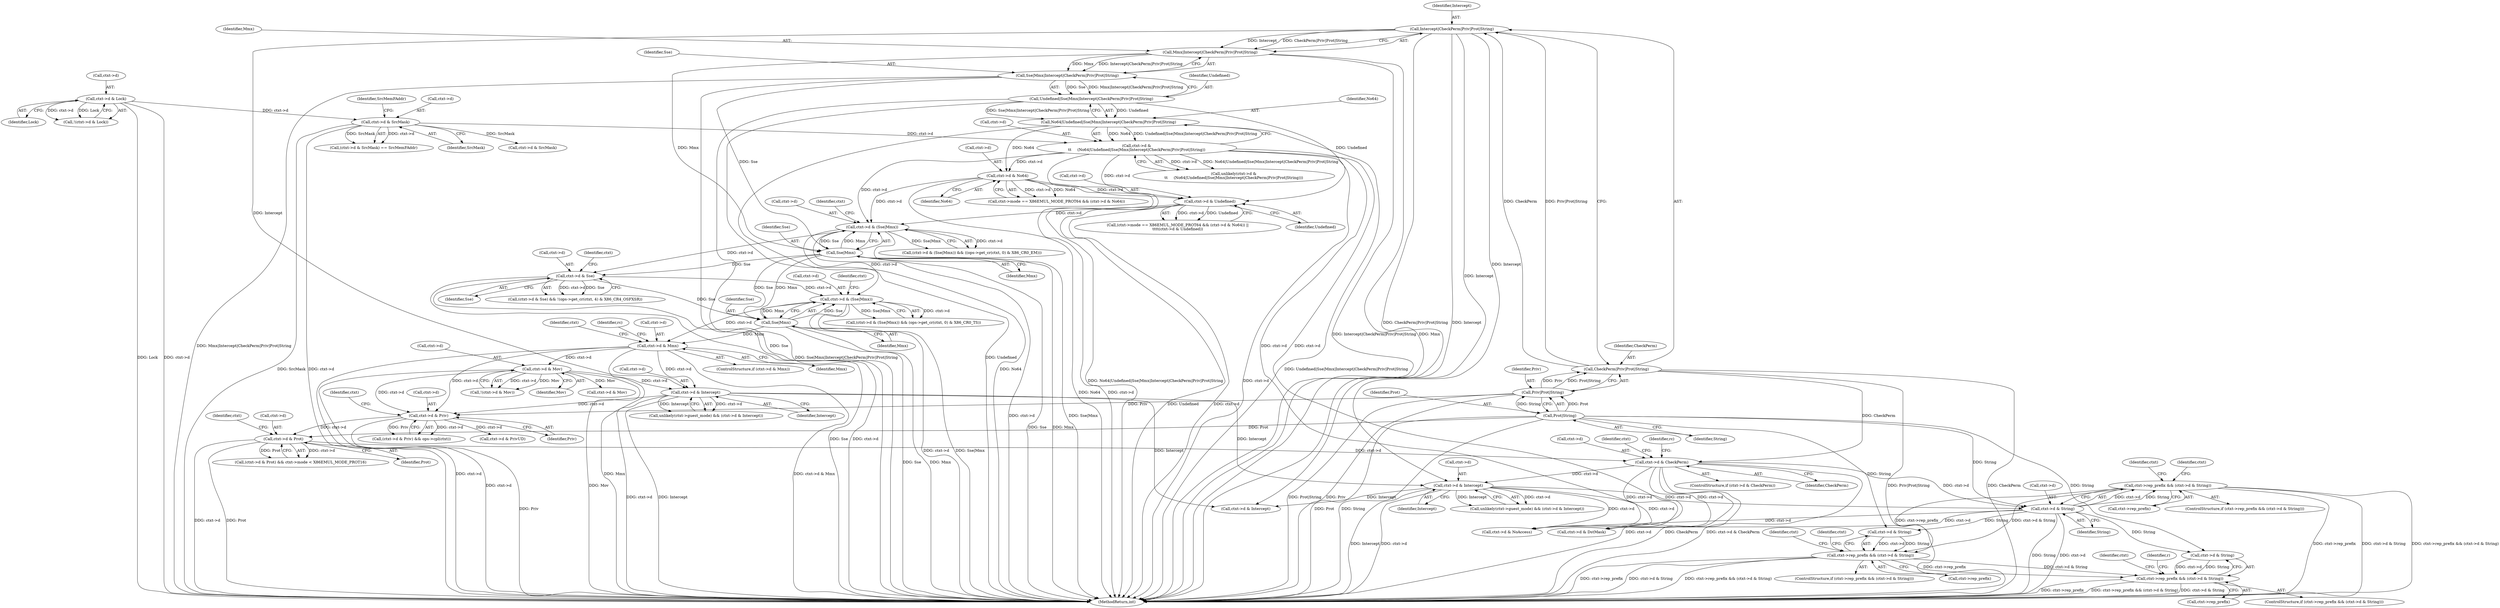 digraph "0_linux_234f3ce485d54017f15cf5e0699cff4100121601_8@pointer" {
"1000473" [label="(Call,ctxt->rep_prefix && (ctxt->d & String))"];
"1000477" [label="(Call,ctxt->d & String)"];
"1000432" [label="(Call,ctxt->d & CheckPerm)"];
"1000415" [label="(Call,ctxt->d & Prot)"];
"1000388" [label="(Call,ctxt->d & Priv)"];
"1000350" [label="(Call,ctxt->d & Mov)"];
"1000321" [label="(Call,ctxt->d & Mmx)"];
"1000302" [label="(Call,ctxt->d & (Sse|Mmx))"];
"1000283" [label="(Call,ctxt->d & Sse)"];
"1000270" [label="(Call,ctxt->d & (Sse|Mmx))"];
"1000251" [label="(Call,ctxt->d & No64)"];
"1000221" [label="(Call,ctxt->d &\n\t\t     (No64|Undefined|Sse|Mmx|Intercept|CheckPerm|Priv|Prot|String))"];
"1000200" [label="(Call,ctxt->d & SrcMask)"];
"1000179" [label="(Call,ctxt->d & Lock)"];
"1000225" [label="(Call,No64|Undefined|Sse|Mmx|Intercept|CheckPerm|Priv|Prot|String)"];
"1000227" [label="(Call,Undefined|Sse|Mmx|Intercept|CheckPerm|Priv|Prot|String)"];
"1000229" [label="(Call,Sse|Mmx|Intercept|CheckPerm|Priv|Prot|String)"];
"1000231" [label="(Call,Mmx|Intercept|CheckPerm|Priv|Prot|String)"];
"1000233" [label="(Call,Intercept|CheckPerm|Priv|Prot|String)"];
"1000235" [label="(Call,CheckPerm|Priv|Prot|String)"];
"1000237" [label="(Call,Priv|Prot|String)"];
"1000239" [label="(Call,Prot|String)"];
"1000256" [label="(Call,ctxt->d & Undefined)"];
"1000274" [label="(Call,Sse|Mmx)"];
"1000306" [label="(Call,Sse|Mmx)"];
"1000367" [label="(Call,ctxt->d & Intercept)"];
"1000453" [label="(Call,ctxt->d & Intercept)"];
"1000684" [label="(Call,ctxt->rep_prefix && (ctxt->d & String))"];
"1001089" [label="(Call,ctxt->rep_prefix && (ctxt->d & String))"];
"1001188" [label="(Identifier,ctxt)"];
"1000180" [label="(Call,ctxt->d)"];
"1000350" [label="(Call,ctxt->d & Mov)"];
"1000416" [label="(Call,ctxt->d)"];
"1000454" [label="(Call,ctxt->d)"];
"1000362" [label="(Call,unlikely(ctxt->guest_mode) && (ctxt->d & Intercept))"];
"1000419" [label="(Identifier,Prot)"];
"1000613" [label="(Call,ctxt->d & Mov)"];
"1000235" [label="(Call,CheckPerm|Priv|Prot|String)"];
"1000233" [label="(Call,Intercept|CheckPerm|Priv|Prot|String)"];
"1000183" [label="(Identifier,Lock)"];
"1000431" [label="(ControlStructure,if (ctxt->d & CheckPerm))"];
"1000276" [label="(Identifier,Mmx)"];
"1000368" [label="(Call,ctxt->d)"];
"1000274" [label="(Call,Sse|Mmx)"];
"1000256" [label="(Call,ctxt->d & Undefined)"];
"1000308" [label="(Identifier,Mmx)"];
"1000414" [label="(Call,(ctxt->d & Prot) && ctxt->mode < X86EMUL_MODE_PROT16)"];
"1000473" [label="(Call,ctxt->rep_prefix && (ctxt->d & String))"];
"1000415" [label="(Call,ctxt->d & Prot)"];
"1001090" [label="(Call,ctxt->rep_prefix)"];
"1000269" [label="(Call,(ctxt->d & (Sse|Mmx)) && ((ops->get_cr(ctxt, 0) & X86_CR0_EM)))"];
"1000220" [label="(Call,unlikely(ctxt->d &\n\t\t     (No64|Undefined|Sse|Mmx|Intercept|CheckPerm|Priv|Prot|String)))"];
"1000685" [label="(Call,ctxt->rep_prefix)"];
"1001093" [label="(Call,ctxt->d & String)"];
"1000279" [label="(Identifier,ctxt)"];
"1000392" [label="(Identifier,Priv)"];
"1000453" [label="(Call,ctxt->d & Intercept)"];
"1000234" [label="(Identifier,Intercept)"];
"1000481" [label="(Identifier,String)"];
"1000387" [label="(Call,(ctxt->d & Priv) && ops->cpl(ctxt))"];
"1000351" [label="(Call,ctxt->d)"];
"1000683" [label="(ControlStructure,if (ctxt->rep_prefix && (ctxt->d & String)))"];
"1000688" [label="(Call,ctxt->d & String)"];
"1000325" [label="(Identifier,Mmx)"];
"1000695" [label="(Identifier,ctxt)"];
"1000275" [label="(Identifier,Sse)"];
"1000270" [label="(Call,ctxt->d & (Sse|Mmx))"];
"1000284" [label="(Call,ctxt->d)"];
"1000239" [label="(Call,Prot|String)"];
"1000684" [label="(Call,ctxt->rep_prefix && (ctxt->d & String))"];
"1000432" [label="(Call,ctxt->d & CheckPerm)"];
"1000232" [label="(Identifier,Mmx)"];
"1000283" [label="(Call,ctxt->d & Sse)"];
"1000227" [label="(Call,Undefined|Sse|Mmx|Intercept|CheckPerm|Priv|Prot|String)"];
"1000389" [label="(Call,ctxt->d)"];
"1000236" [label="(Identifier,CheckPerm)"];
"1000365" [label="(Identifier,ctxt)"];
"1000230" [label="(Identifier,Sse)"];
"1000307" [label="(Identifier,Sse)"];
"1000303" [label="(Call,ctxt->d)"];
"1000251" [label="(Call,ctxt->d & No64)"];
"1000371" [label="(Identifier,Intercept)"];
"1000231" [label="(Call,Mmx|Intercept|CheckPerm|Priv|Prot|String)"];
"1000244" [label="(Call,(ctxt->mode == X86EMUL_MODE_PROT64 && (ctxt->d & No64)) ||\n\t\t\t\t(ctxt->d & Undefined))"];
"1001088" [label="(ControlStructure,if (ctxt->rep_prefix && (ctxt->d & String)))"];
"1000282" [label="(Call,(ctxt->d & Sse) && !(ops->get_cr(ctxt, 4) & X86_CR4_OSFXSR))"];
"1000260" [label="(Identifier,Undefined)"];
"1000701" [label="(Identifier,ctxt)"];
"1000664" [label="(Call,ctxt->d & Intercept)"];
"1000271" [label="(Call,ctxt->d)"];
"1000474" [label="(Call,ctxt->rep_prefix)"];
"1000204" [label="(Identifier,SrcMask)"];
"1000245" [label="(Call,ctxt->mode == X86EMUL_MODE_PROT64 && (ctxt->d & No64))"];
"1000287" [label="(Identifier,Sse)"];
"1000436" [label="(Identifier,CheckPerm)"];
"1000433" [label="(Call,ctxt->d)"];
"1000349" [label="(Call,!(ctxt->d & Mov))"];
"1000229" [label="(Call,Sse|Mmx|Intercept|CheckPerm|Priv|Prot|String)"];
"1000472" [label="(ControlStructure,if (ctxt->rep_prefix && (ctxt->d & String)))"];
"1001089" [label="(Call,ctxt->rep_prefix && (ctxt->d & String))"];
"1001102" [label="(Identifier,r)"];
"1000328" [label="(Identifier,rc)"];
"1000301" [label="(Call,(ctxt->d & (Sse|Mmx)) && (ops->get_cr(ctxt, 0) & X86_CR0_TS))"];
"1000451" [label="(Identifier,ctxt)"];
"1000238" [label="(Identifier,Priv)"];
"1000199" [label="(Call,(ctxt->d & SrcMask) == SrcMemFAddr)"];
"1000237" [label="(Call,Priv|Prot|String)"];
"1000240" [label="(Identifier,Prot)"];
"1000394" [label="(Identifier,ctxt)"];
"1000457" [label="(Identifier,Intercept)"];
"1000201" [label="(Call,ctxt->d)"];
"1000322" [label="(Call,ctxt->d)"];
"1000226" [label="(Identifier,No64)"];
"1001474" [label="(MethodReturn,int)"];
"1000321" [label="(Call,ctxt->d & Mmx)"];
"1000515" [label="(Call,ctxt->d & NoAccess)"];
"1000222" [label="(Call,ctxt->d)"];
"1000205" [label="(Identifier,SrcMemFAddr)"];
"1000367" [label="(Call,ctxt->d & Intercept)"];
"1000486" [label="(Identifier,ctxt)"];
"1000596" [label="(Call,ctxt->d & DstMask)"];
"1000241" [label="(Identifier,String)"];
"1000228" [label="(Identifier,Undefined)"];
"1000478" [label="(Call,ctxt->d)"];
"1000221" [label="(Call,ctxt->d &\n\t\t     (No64|Undefined|Sse|Mmx|Intercept|CheckPerm|Priv|Prot|String))"];
"1001060" [label="(Call,ctxt->d & SrcMask)"];
"1000311" [label="(Identifier,ctxt)"];
"1000477" [label="(Call,ctxt->d & String)"];
"1000448" [label="(Call,unlikely(ctxt->guest_mode) && (ctxt->d & Intercept))"];
"1000257" [label="(Call,ctxt->d)"];
"1000200" [label="(Call,ctxt->d & SrcMask)"];
"1000225" [label="(Call,No64|Undefined|Sse|Mmx|Intercept|CheckPerm|Priv|Prot|String)"];
"1000510" [label="(Identifier,ctxt)"];
"1000302" [label="(Call,ctxt->d & (Sse|Mmx))"];
"1000397" [label="(Call,ctxt->d & PrivUD)"];
"1000179" [label="(Call,ctxt->d & Lock)"];
"1000388" [label="(Call,ctxt->d & Priv)"];
"1000178" [label="(Call,!(ctxt->d & Lock))"];
"1000291" [label="(Identifier,ctxt)"];
"1000306" [label="(Call,Sse|Mmx)"];
"1000422" [label="(Identifier,ctxt)"];
"1000354" [label="(Identifier,Mov)"];
"1000320" [label="(ControlStructure,if (ctxt->d & Mmx))"];
"1000439" [label="(Identifier,rc)"];
"1000252" [label="(Call,ctxt->d)"];
"1000255" [label="(Identifier,No64)"];
"1000473" -> "1000472"  [label="AST: "];
"1000473" -> "1000474"  [label="CFG: "];
"1000473" -> "1000477"  [label="CFG: "];
"1000474" -> "1000473"  [label="AST: "];
"1000477" -> "1000473"  [label="AST: "];
"1000486" -> "1000473"  [label="CFG: "];
"1000510" -> "1000473"  [label="CFG: "];
"1000473" -> "1001474"  [label="DDG: ctxt->rep_prefix"];
"1000473" -> "1001474"  [label="DDG: ctxt->d & String"];
"1000473" -> "1001474"  [label="DDG: ctxt->rep_prefix && (ctxt->d & String)"];
"1000477" -> "1000473"  [label="DDG: ctxt->d"];
"1000477" -> "1000473"  [label="DDG: String"];
"1000473" -> "1000684"  [label="DDG: ctxt->rep_prefix"];
"1000473" -> "1000684"  [label="DDG: ctxt->d & String"];
"1000477" -> "1000481"  [label="CFG: "];
"1000478" -> "1000477"  [label="AST: "];
"1000481" -> "1000477"  [label="AST: "];
"1000477" -> "1001474"  [label="DDG: String"];
"1000477" -> "1001474"  [label="DDG: ctxt->d"];
"1000432" -> "1000477"  [label="DDG: ctxt->d"];
"1000453" -> "1000477"  [label="DDG: ctxt->d"];
"1000239" -> "1000477"  [label="DDG: String"];
"1000477" -> "1000515"  [label="DDG: ctxt->d"];
"1000477" -> "1000596"  [label="DDG: ctxt->d"];
"1000477" -> "1000688"  [label="DDG: String"];
"1000477" -> "1001093"  [label="DDG: String"];
"1000432" -> "1000431"  [label="AST: "];
"1000432" -> "1000436"  [label="CFG: "];
"1000433" -> "1000432"  [label="AST: "];
"1000436" -> "1000432"  [label="AST: "];
"1000439" -> "1000432"  [label="CFG: "];
"1000451" -> "1000432"  [label="CFG: "];
"1000432" -> "1001474"  [label="DDG: CheckPerm"];
"1000432" -> "1001474"  [label="DDG: ctxt->d & CheckPerm"];
"1000432" -> "1001474"  [label="DDG: ctxt->d"];
"1000415" -> "1000432"  [label="DDG: ctxt->d"];
"1000235" -> "1000432"  [label="DDG: CheckPerm"];
"1000432" -> "1000453"  [label="DDG: ctxt->d"];
"1000432" -> "1000515"  [label="DDG: ctxt->d"];
"1000432" -> "1000596"  [label="DDG: ctxt->d"];
"1000415" -> "1000414"  [label="AST: "];
"1000415" -> "1000419"  [label="CFG: "];
"1000416" -> "1000415"  [label="AST: "];
"1000419" -> "1000415"  [label="AST: "];
"1000422" -> "1000415"  [label="CFG: "];
"1000414" -> "1000415"  [label="CFG: "];
"1000415" -> "1001474"  [label="DDG: ctxt->d"];
"1000415" -> "1001474"  [label="DDG: Prot"];
"1000415" -> "1000414"  [label="DDG: ctxt->d"];
"1000415" -> "1000414"  [label="DDG: Prot"];
"1000388" -> "1000415"  [label="DDG: ctxt->d"];
"1000239" -> "1000415"  [label="DDG: Prot"];
"1000388" -> "1000387"  [label="AST: "];
"1000388" -> "1000392"  [label="CFG: "];
"1000389" -> "1000388"  [label="AST: "];
"1000392" -> "1000388"  [label="AST: "];
"1000394" -> "1000388"  [label="CFG: "];
"1000387" -> "1000388"  [label="CFG: "];
"1000388" -> "1001474"  [label="DDG: Priv"];
"1000388" -> "1000387"  [label="DDG: ctxt->d"];
"1000388" -> "1000387"  [label="DDG: Priv"];
"1000350" -> "1000388"  [label="DDG: ctxt->d"];
"1000367" -> "1000388"  [label="DDG: ctxt->d"];
"1000321" -> "1000388"  [label="DDG: ctxt->d"];
"1000237" -> "1000388"  [label="DDG: Priv"];
"1000388" -> "1000397"  [label="DDG: ctxt->d"];
"1000350" -> "1000349"  [label="AST: "];
"1000350" -> "1000354"  [label="CFG: "];
"1000351" -> "1000350"  [label="AST: "];
"1000354" -> "1000350"  [label="AST: "];
"1000349" -> "1000350"  [label="CFG: "];
"1000350" -> "1001474"  [label="DDG: ctxt->d"];
"1000350" -> "1001474"  [label="DDG: Mov"];
"1000350" -> "1000349"  [label="DDG: ctxt->d"];
"1000350" -> "1000349"  [label="DDG: Mov"];
"1000321" -> "1000350"  [label="DDG: ctxt->d"];
"1000350" -> "1000367"  [label="DDG: ctxt->d"];
"1000350" -> "1000613"  [label="DDG: Mov"];
"1000321" -> "1000320"  [label="AST: "];
"1000321" -> "1000325"  [label="CFG: "];
"1000322" -> "1000321"  [label="AST: "];
"1000325" -> "1000321"  [label="AST: "];
"1000328" -> "1000321"  [label="CFG: "];
"1000365" -> "1000321"  [label="CFG: "];
"1000321" -> "1001474"  [label="DDG: ctxt->d"];
"1000321" -> "1001474"  [label="DDG: Mmx"];
"1000321" -> "1001474"  [label="DDG: ctxt->d & Mmx"];
"1000302" -> "1000321"  [label="DDG: ctxt->d"];
"1000306" -> "1000321"  [label="DDG: Mmx"];
"1000321" -> "1000367"  [label="DDG: ctxt->d"];
"1000302" -> "1000301"  [label="AST: "];
"1000302" -> "1000306"  [label="CFG: "];
"1000303" -> "1000302"  [label="AST: "];
"1000306" -> "1000302"  [label="AST: "];
"1000311" -> "1000302"  [label="CFG: "];
"1000301" -> "1000302"  [label="CFG: "];
"1000302" -> "1001474"  [label="DDG: ctxt->d"];
"1000302" -> "1001474"  [label="DDG: Sse|Mmx"];
"1000302" -> "1000301"  [label="DDG: ctxt->d"];
"1000302" -> "1000301"  [label="DDG: Sse|Mmx"];
"1000283" -> "1000302"  [label="DDG: ctxt->d"];
"1000270" -> "1000302"  [label="DDG: ctxt->d"];
"1000306" -> "1000302"  [label="DDG: Sse"];
"1000306" -> "1000302"  [label="DDG: Mmx"];
"1000283" -> "1000282"  [label="AST: "];
"1000283" -> "1000287"  [label="CFG: "];
"1000284" -> "1000283"  [label="AST: "];
"1000287" -> "1000283"  [label="AST: "];
"1000291" -> "1000283"  [label="CFG: "];
"1000282" -> "1000283"  [label="CFG: "];
"1000283" -> "1001474"  [label="DDG: ctxt->d"];
"1000283" -> "1001474"  [label="DDG: Sse"];
"1000283" -> "1000282"  [label="DDG: ctxt->d"];
"1000283" -> "1000282"  [label="DDG: Sse"];
"1000270" -> "1000283"  [label="DDG: ctxt->d"];
"1000274" -> "1000283"  [label="DDG: Sse"];
"1000283" -> "1000306"  [label="DDG: Sse"];
"1000270" -> "1000269"  [label="AST: "];
"1000270" -> "1000274"  [label="CFG: "];
"1000271" -> "1000270"  [label="AST: "];
"1000274" -> "1000270"  [label="AST: "];
"1000279" -> "1000270"  [label="CFG: "];
"1000269" -> "1000270"  [label="CFG: "];
"1000270" -> "1001474"  [label="DDG: Sse|Mmx"];
"1000270" -> "1001474"  [label="DDG: ctxt->d"];
"1000270" -> "1000269"  [label="DDG: ctxt->d"];
"1000270" -> "1000269"  [label="DDG: Sse|Mmx"];
"1000251" -> "1000270"  [label="DDG: ctxt->d"];
"1000221" -> "1000270"  [label="DDG: ctxt->d"];
"1000256" -> "1000270"  [label="DDG: ctxt->d"];
"1000274" -> "1000270"  [label="DDG: Sse"];
"1000274" -> "1000270"  [label="DDG: Mmx"];
"1000251" -> "1000245"  [label="AST: "];
"1000251" -> "1000255"  [label="CFG: "];
"1000252" -> "1000251"  [label="AST: "];
"1000255" -> "1000251"  [label="AST: "];
"1000245" -> "1000251"  [label="CFG: "];
"1000251" -> "1001474"  [label="DDG: No64"];
"1000251" -> "1001474"  [label="DDG: ctxt->d"];
"1000251" -> "1000245"  [label="DDG: ctxt->d"];
"1000251" -> "1000245"  [label="DDG: No64"];
"1000221" -> "1000251"  [label="DDG: ctxt->d"];
"1000225" -> "1000251"  [label="DDG: No64"];
"1000251" -> "1000256"  [label="DDG: ctxt->d"];
"1000221" -> "1000220"  [label="AST: "];
"1000221" -> "1000225"  [label="CFG: "];
"1000222" -> "1000221"  [label="AST: "];
"1000225" -> "1000221"  [label="AST: "];
"1000220" -> "1000221"  [label="CFG: "];
"1000221" -> "1001474"  [label="DDG: No64|Undefined|Sse|Mmx|Intercept|CheckPerm|Priv|Prot|String"];
"1000221" -> "1001474"  [label="DDG: ctxt->d"];
"1000221" -> "1000220"  [label="DDG: ctxt->d"];
"1000221" -> "1000220"  [label="DDG: No64|Undefined|Sse|Mmx|Intercept|CheckPerm|Priv|Prot|String"];
"1000200" -> "1000221"  [label="DDG: ctxt->d"];
"1000225" -> "1000221"  [label="DDG: No64"];
"1000225" -> "1000221"  [label="DDG: Undefined|Sse|Mmx|Intercept|CheckPerm|Priv|Prot|String"];
"1000221" -> "1000256"  [label="DDG: ctxt->d"];
"1000221" -> "1000515"  [label="DDG: ctxt->d"];
"1000221" -> "1000596"  [label="DDG: ctxt->d"];
"1000200" -> "1000199"  [label="AST: "];
"1000200" -> "1000204"  [label="CFG: "];
"1000201" -> "1000200"  [label="AST: "];
"1000204" -> "1000200"  [label="AST: "];
"1000205" -> "1000200"  [label="CFG: "];
"1000200" -> "1001474"  [label="DDG: ctxt->d"];
"1000200" -> "1001474"  [label="DDG: SrcMask"];
"1000200" -> "1000199"  [label="DDG: ctxt->d"];
"1000200" -> "1000199"  [label="DDG: SrcMask"];
"1000179" -> "1000200"  [label="DDG: ctxt->d"];
"1000200" -> "1001060"  [label="DDG: SrcMask"];
"1000179" -> "1000178"  [label="AST: "];
"1000179" -> "1000183"  [label="CFG: "];
"1000180" -> "1000179"  [label="AST: "];
"1000183" -> "1000179"  [label="AST: "];
"1000178" -> "1000179"  [label="CFG: "];
"1000179" -> "1001474"  [label="DDG: ctxt->d"];
"1000179" -> "1001474"  [label="DDG: Lock"];
"1000179" -> "1000178"  [label="DDG: ctxt->d"];
"1000179" -> "1000178"  [label="DDG: Lock"];
"1000225" -> "1000227"  [label="CFG: "];
"1000226" -> "1000225"  [label="AST: "];
"1000227" -> "1000225"  [label="AST: "];
"1000225" -> "1001474"  [label="DDG: Undefined|Sse|Mmx|Intercept|CheckPerm|Priv|Prot|String"];
"1000225" -> "1001474"  [label="DDG: No64"];
"1000227" -> "1000225"  [label="DDG: Undefined"];
"1000227" -> "1000225"  [label="DDG: Sse|Mmx|Intercept|CheckPerm|Priv|Prot|String"];
"1000227" -> "1000229"  [label="CFG: "];
"1000228" -> "1000227"  [label="AST: "];
"1000229" -> "1000227"  [label="AST: "];
"1000227" -> "1001474"  [label="DDG: Undefined"];
"1000227" -> "1001474"  [label="DDG: Sse|Mmx|Intercept|CheckPerm|Priv|Prot|String"];
"1000229" -> "1000227"  [label="DDG: Sse"];
"1000229" -> "1000227"  [label="DDG: Mmx|Intercept|CheckPerm|Priv|Prot|String"];
"1000227" -> "1000256"  [label="DDG: Undefined"];
"1000229" -> "1000231"  [label="CFG: "];
"1000230" -> "1000229"  [label="AST: "];
"1000231" -> "1000229"  [label="AST: "];
"1000229" -> "1001474"  [label="DDG: Mmx|Intercept|CheckPerm|Priv|Prot|String"];
"1000229" -> "1001474"  [label="DDG: Sse"];
"1000231" -> "1000229"  [label="DDG: Mmx"];
"1000231" -> "1000229"  [label="DDG: Intercept|CheckPerm|Priv|Prot|String"];
"1000229" -> "1000274"  [label="DDG: Sse"];
"1000231" -> "1000233"  [label="CFG: "];
"1000232" -> "1000231"  [label="AST: "];
"1000233" -> "1000231"  [label="AST: "];
"1000231" -> "1001474"  [label="DDG: Intercept|CheckPerm|Priv|Prot|String"];
"1000231" -> "1001474"  [label="DDG: Mmx"];
"1000233" -> "1000231"  [label="DDG: Intercept"];
"1000233" -> "1000231"  [label="DDG: CheckPerm|Priv|Prot|String"];
"1000231" -> "1000274"  [label="DDG: Mmx"];
"1000233" -> "1000235"  [label="CFG: "];
"1000234" -> "1000233"  [label="AST: "];
"1000235" -> "1000233"  [label="AST: "];
"1000233" -> "1001474"  [label="DDG: CheckPerm|Priv|Prot|String"];
"1000233" -> "1001474"  [label="DDG: Intercept"];
"1000235" -> "1000233"  [label="DDG: CheckPerm"];
"1000235" -> "1000233"  [label="DDG: Priv|Prot|String"];
"1000233" -> "1000367"  [label="DDG: Intercept"];
"1000233" -> "1000453"  [label="DDG: Intercept"];
"1000233" -> "1000664"  [label="DDG: Intercept"];
"1000235" -> "1000237"  [label="CFG: "];
"1000236" -> "1000235"  [label="AST: "];
"1000237" -> "1000235"  [label="AST: "];
"1000235" -> "1001474"  [label="DDG: Priv|Prot|String"];
"1000235" -> "1001474"  [label="DDG: CheckPerm"];
"1000237" -> "1000235"  [label="DDG: Priv"];
"1000237" -> "1000235"  [label="DDG: Prot|String"];
"1000237" -> "1000239"  [label="CFG: "];
"1000238" -> "1000237"  [label="AST: "];
"1000239" -> "1000237"  [label="AST: "];
"1000237" -> "1001474"  [label="DDG: Prot|String"];
"1000237" -> "1001474"  [label="DDG: Priv"];
"1000239" -> "1000237"  [label="DDG: Prot"];
"1000239" -> "1000237"  [label="DDG: String"];
"1000239" -> "1000241"  [label="CFG: "];
"1000240" -> "1000239"  [label="AST: "];
"1000241" -> "1000239"  [label="AST: "];
"1000239" -> "1001474"  [label="DDG: Prot"];
"1000239" -> "1001474"  [label="DDG: String"];
"1000239" -> "1000688"  [label="DDG: String"];
"1000239" -> "1001093"  [label="DDG: String"];
"1000256" -> "1000244"  [label="AST: "];
"1000256" -> "1000260"  [label="CFG: "];
"1000257" -> "1000256"  [label="AST: "];
"1000260" -> "1000256"  [label="AST: "];
"1000244" -> "1000256"  [label="CFG: "];
"1000256" -> "1001474"  [label="DDG: Undefined"];
"1000256" -> "1001474"  [label="DDG: ctxt->d"];
"1000256" -> "1000244"  [label="DDG: ctxt->d"];
"1000256" -> "1000244"  [label="DDG: Undefined"];
"1000274" -> "1000276"  [label="CFG: "];
"1000275" -> "1000274"  [label="AST: "];
"1000276" -> "1000274"  [label="AST: "];
"1000274" -> "1001474"  [label="DDG: Sse"];
"1000274" -> "1001474"  [label="DDG: Mmx"];
"1000274" -> "1000306"  [label="DDG: Sse"];
"1000274" -> "1000306"  [label="DDG: Mmx"];
"1000306" -> "1000308"  [label="CFG: "];
"1000307" -> "1000306"  [label="AST: "];
"1000308" -> "1000306"  [label="AST: "];
"1000306" -> "1001474"  [label="DDG: Sse"];
"1000306" -> "1001474"  [label="DDG: Mmx"];
"1000367" -> "1000362"  [label="AST: "];
"1000367" -> "1000371"  [label="CFG: "];
"1000368" -> "1000367"  [label="AST: "];
"1000371" -> "1000367"  [label="AST: "];
"1000362" -> "1000367"  [label="CFG: "];
"1000367" -> "1001474"  [label="DDG: ctxt->d"];
"1000367" -> "1001474"  [label="DDG: Intercept"];
"1000367" -> "1000362"  [label="DDG: ctxt->d"];
"1000367" -> "1000362"  [label="DDG: Intercept"];
"1000367" -> "1000453"  [label="DDG: Intercept"];
"1000367" -> "1000664"  [label="DDG: Intercept"];
"1000453" -> "1000448"  [label="AST: "];
"1000453" -> "1000457"  [label="CFG: "];
"1000454" -> "1000453"  [label="AST: "];
"1000457" -> "1000453"  [label="AST: "];
"1000448" -> "1000453"  [label="CFG: "];
"1000453" -> "1001474"  [label="DDG: Intercept"];
"1000453" -> "1001474"  [label="DDG: ctxt->d"];
"1000453" -> "1000448"  [label="DDG: ctxt->d"];
"1000453" -> "1000448"  [label="DDG: Intercept"];
"1000453" -> "1000515"  [label="DDG: ctxt->d"];
"1000453" -> "1000596"  [label="DDG: ctxt->d"];
"1000453" -> "1000664"  [label="DDG: Intercept"];
"1000684" -> "1000683"  [label="AST: "];
"1000684" -> "1000685"  [label="CFG: "];
"1000684" -> "1000688"  [label="CFG: "];
"1000685" -> "1000684"  [label="AST: "];
"1000688" -> "1000684"  [label="AST: "];
"1000695" -> "1000684"  [label="CFG: "];
"1000701" -> "1000684"  [label="CFG: "];
"1000684" -> "1001474"  [label="DDG: ctxt->rep_prefix && (ctxt->d & String)"];
"1000684" -> "1001474"  [label="DDG: ctxt->rep_prefix"];
"1000684" -> "1001474"  [label="DDG: ctxt->d & String"];
"1000688" -> "1000684"  [label="DDG: ctxt->d"];
"1000688" -> "1000684"  [label="DDG: String"];
"1000684" -> "1001089"  [label="DDG: ctxt->rep_prefix"];
"1000684" -> "1001089"  [label="DDG: ctxt->d & String"];
"1001089" -> "1001088"  [label="AST: "];
"1001089" -> "1001090"  [label="CFG: "];
"1001089" -> "1001093"  [label="CFG: "];
"1001090" -> "1001089"  [label="AST: "];
"1001093" -> "1001089"  [label="AST: "];
"1001102" -> "1001089"  [label="CFG: "];
"1001188" -> "1001089"  [label="CFG: "];
"1001089" -> "1001474"  [label="DDG: ctxt->rep_prefix && (ctxt->d & String)"];
"1001089" -> "1001474"  [label="DDG: ctxt->d & String"];
"1001089" -> "1001474"  [label="DDG: ctxt->rep_prefix"];
"1001093" -> "1001089"  [label="DDG: ctxt->d"];
"1001093" -> "1001089"  [label="DDG: String"];
}
